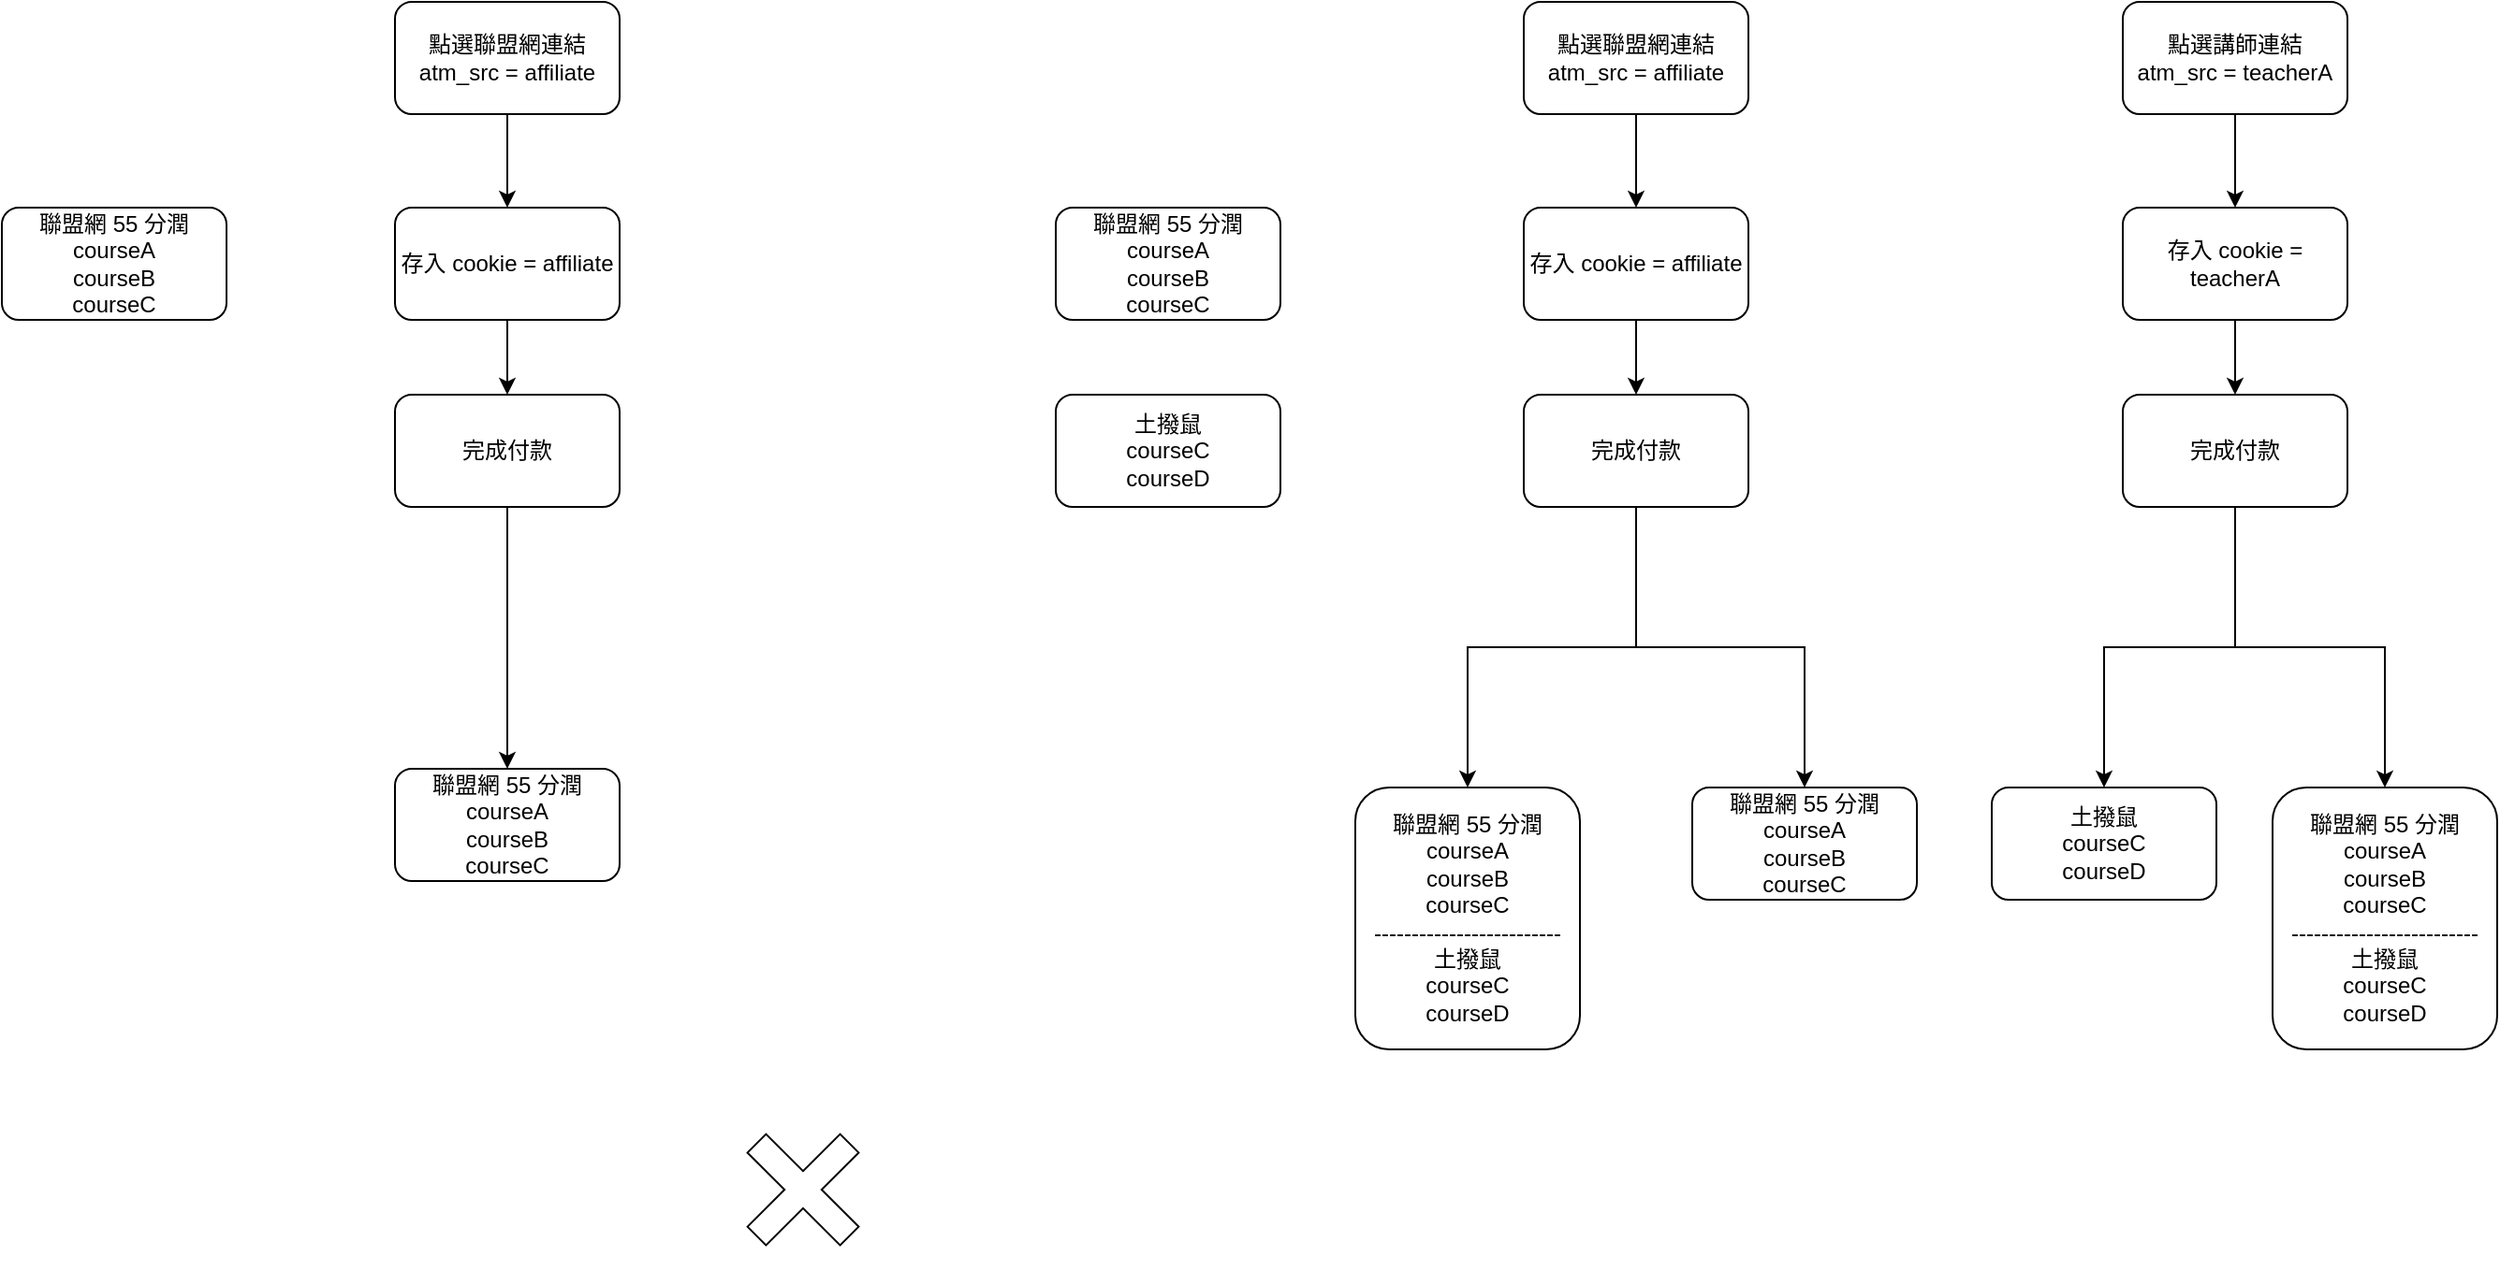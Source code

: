 <mxfile version="14.4.2" type="github">
  <diagram id="f0RSN88m8Pic7EO8OySR" name="Page-1">
    <mxGraphModel dx="2253" dy="923" grid="1" gridSize="10" guides="1" tooltips="1" connect="1" arrows="1" fold="1" page="1" pageScale="1" pageWidth="827" pageHeight="1169" math="0" shadow="0">
      <root>
        <mxCell id="0" />
        <mxCell id="1" parent="0" />
        <mxCell id="DkqRiTfdkSOThAQxRClu-7" style="edgeStyle=orthogonalEdgeStyle;rounded=0;orthogonalLoop=1;jettySize=auto;html=1;exitX=0.5;exitY=1;exitDx=0;exitDy=0;entryX=0.5;entryY=0;entryDx=0;entryDy=0;" edge="1" parent="1" source="DkqRiTfdkSOThAQxRClu-1" target="DkqRiTfdkSOThAQxRClu-3">
          <mxGeometry relative="1" as="geometry" />
        </mxCell>
        <mxCell id="DkqRiTfdkSOThAQxRClu-1" value="點選聯盟網連結&lt;br&gt;atm_src = affiliate" style="rounded=1;whiteSpace=wrap;html=1;" vertex="1" parent="1">
          <mxGeometry x="130" y="190" width="120" height="60" as="geometry" />
        </mxCell>
        <mxCell id="DkqRiTfdkSOThAQxRClu-8" style="edgeStyle=orthogonalEdgeStyle;rounded=0;orthogonalLoop=1;jettySize=auto;html=1;exitX=0.5;exitY=1;exitDx=0;exitDy=0;" edge="1" parent="1" source="DkqRiTfdkSOThAQxRClu-2" target="DkqRiTfdkSOThAQxRClu-4">
          <mxGeometry relative="1" as="geometry" />
        </mxCell>
        <mxCell id="DkqRiTfdkSOThAQxRClu-2" value="點選講師連結&lt;br&gt;atm_src = teacherA" style="rounded=1;whiteSpace=wrap;html=1;" vertex="1" parent="1">
          <mxGeometry x="450" y="190" width="120" height="60" as="geometry" />
        </mxCell>
        <mxCell id="DkqRiTfdkSOThAQxRClu-10" style="edgeStyle=orthogonalEdgeStyle;rounded=0;orthogonalLoop=1;jettySize=auto;html=1;exitX=0.5;exitY=1;exitDx=0;exitDy=0;entryX=0.5;entryY=0;entryDx=0;entryDy=0;" edge="1" parent="1" source="DkqRiTfdkSOThAQxRClu-3" target="DkqRiTfdkSOThAQxRClu-9">
          <mxGeometry relative="1" as="geometry" />
        </mxCell>
        <mxCell id="DkqRiTfdkSOThAQxRClu-3" value="存入 cookie = affiliate" style="rounded=1;whiteSpace=wrap;html=1;" vertex="1" parent="1">
          <mxGeometry x="130" y="300" width="120" height="60" as="geometry" />
        </mxCell>
        <mxCell id="DkqRiTfdkSOThAQxRClu-12" style="edgeStyle=orthogonalEdgeStyle;rounded=0;orthogonalLoop=1;jettySize=auto;html=1;exitX=0.5;exitY=1;exitDx=0;exitDy=0;entryX=0.5;entryY=0;entryDx=0;entryDy=0;" edge="1" parent="1" source="DkqRiTfdkSOThAQxRClu-4" target="DkqRiTfdkSOThAQxRClu-11">
          <mxGeometry relative="1" as="geometry" />
        </mxCell>
        <mxCell id="DkqRiTfdkSOThAQxRClu-4" value="存入 cookie = teacherA" style="rounded=1;whiteSpace=wrap;html=1;" vertex="1" parent="1">
          <mxGeometry x="450" y="300" width="120" height="60" as="geometry" />
        </mxCell>
        <mxCell id="DkqRiTfdkSOThAQxRClu-5" value="聯盟網 55 分潤&lt;br&gt;courseA&lt;br&gt;courseB&lt;br&gt;courseC" style="rounded=1;whiteSpace=wrap;html=1;" vertex="1" parent="1">
          <mxGeometry x="220" y="610" width="120" height="60" as="geometry" />
        </mxCell>
        <mxCell id="DkqRiTfdkSOThAQxRClu-6" value="土撥鼠&lt;br&gt;courseC&lt;br&gt;courseD" style="rounded=1;whiteSpace=wrap;html=1;" vertex="1" parent="1">
          <mxGeometry x="380" y="610" width="120" height="60" as="geometry" />
        </mxCell>
        <mxCell id="DkqRiTfdkSOThAQxRClu-15" style="edgeStyle=orthogonalEdgeStyle;rounded=0;orthogonalLoop=1;jettySize=auto;html=1;exitX=0.5;exitY=1;exitDx=0;exitDy=0;" edge="1" parent="1" source="DkqRiTfdkSOThAQxRClu-9" target="DkqRiTfdkSOThAQxRClu-5">
          <mxGeometry relative="1" as="geometry" />
        </mxCell>
        <mxCell id="DkqRiTfdkSOThAQxRClu-19" style="edgeStyle=orthogonalEdgeStyle;rounded=0;orthogonalLoop=1;jettySize=auto;html=1;exitX=0.5;exitY=1;exitDx=0;exitDy=0;" edge="1" parent="1" source="DkqRiTfdkSOThAQxRClu-9" target="DkqRiTfdkSOThAQxRClu-17">
          <mxGeometry relative="1" as="geometry" />
        </mxCell>
        <mxCell id="DkqRiTfdkSOThAQxRClu-9" value="完成付款" style="rounded=1;whiteSpace=wrap;html=1;" vertex="1" parent="1">
          <mxGeometry x="130" y="400" width="120" height="60" as="geometry" />
        </mxCell>
        <mxCell id="DkqRiTfdkSOThAQxRClu-20" style="edgeStyle=orthogonalEdgeStyle;rounded=0;orthogonalLoop=1;jettySize=auto;html=1;exitX=0.5;exitY=1;exitDx=0;exitDy=0;" edge="1" parent="1" source="DkqRiTfdkSOThAQxRClu-11" target="DkqRiTfdkSOThAQxRClu-6">
          <mxGeometry relative="1" as="geometry" />
        </mxCell>
        <mxCell id="DkqRiTfdkSOThAQxRClu-24" style="edgeStyle=orthogonalEdgeStyle;rounded=0;orthogonalLoop=1;jettySize=auto;html=1;exitX=0.5;exitY=1;exitDx=0;exitDy=0;" edge="1" parent="1" source="DkqRiTfdkSOThAQxRClu-11" target="DkqRiTfdkSOThAQxRClu-23">
          <mxGeometry relative="1" as="geometry" />
        </mxCell>
        <mxCell id="DkqRiTfdkSOThAQxRClu-11" value="完成付款" style="rounded=1;whiteSpace=wrap;html=1;" vertex="1" parent="1">
          <mxGeometry x="450" y="400" width="120" height="60" as="geometry" />
        </mxCell>
        <mxCell id="DkqRiTfdkSOThAQxRClu-17" value="聯盟網 55 分潤&lt;br&gt;courseA&lt;br&gt;courseB&lt;br&gt;courseC&lt;br&gt;-------------------------&lt;br&gt;土撥鼠&lt;br&gt;courseC&lt;br&gt;courseD" style="rounded=1;whiteSpace=wrap;html=1;" vertex="1" parent="1">
          <mxGeometry x="40" y="610" width="120" height="140" as="geometry" />
        </mxCell>
        <mxCell id="DkqRiTfdkSOThAQxRClu-23" value="聯盟網 55 分潤&lt;br&gt;courseA&lt;br&gt;courseB&lt;br&gt;courseC&lt;br&gt;-------------------------&lt;br&gt;土撥鼠&lt;br&gt;courseC&lt;br&gt;courseD" style="rounded=1;whiteSpace=wrap;html=1;" vertex="1" parent="1">
          <mxGeometry x="530" y="610" width="120" height="140" as="geometry" />
        </mxCell>
        <mxCell id="DkqRiTfdkSOThAQxRClu-25" value="聯盟網 55 分潤&lt;br&gt;courseA&lt;br&gt;courseB&lt;br&gt;courseC" style="rounded=1;whiteSpace=wrap;html=1;" vertex="1" parent="1">
          <mxGeometry x="-683" y="300" width="120" height="60" as="geometry" />
        </mxCell>
        <mxCell id="DkqRiTfdkSOThAQxRClu-26" value="土撥鼠&lt;br&gt;courseC&lt;br&gt;courseD" style="rounded=1;whiteSpace=wrap;html=1;" vertex="1" parent="1">
          <mxGeometry x="-120" y="400" width="120" height="60" as="geometry" />
        </mxCell>
        <mxCell id="DkqRiTfdkSOThAQxRClu-36" style="edgeStyle=orthogonalEdgeStyle;rounded=0;orthogonalLoop=1;jettySize=auto;html=1;exitX=0.5;exitY=1;exitDx=0;exitDy=0;entryX=0.5;entryY=0;entryDx=0;entryDy=0;" edge="1" parent="1" source="DkqRiTfdkSOThAQxRClu-37" target="DkqRiTfdkSOThAQxRClu-39">
          <mxGeometry relative="1" as="geometry" />
        </mxCell>
        <mxCell id="DkqRiTfdkSOThAQxRClu-37" value="點選聯盟網連結&lt;br&gt;atm_src = affiliate" style="rounded=1;whiteSpace=wrap;html=1;" vertex="1" parent="1">
          <mxGeometry x="-473" y="190" width="120" height="60" as="geometry" />
        </mxCell>
        <mxCell id="DkqRiTfdkSOThAQxRClu-38" style="edgeStyle=orthogonalEdgeStyle;rounded=0;orthogonalLoop=1;jettySize=auto;html=1;exitX=0.5;exitY=1;exitDx=0;exitDy=0;entryX=0.5;entryY=0;entryDx=0;entryDy=0;" edge="1" parent="1" source="DkqRiTfdkSOThAQxRClu-39" target="DkqRiTfdkSOThAQxRClu-43">
          <mxGeometry relative="1" as="geometry" />
        </mxCell>
        <mxCell id="DkqRiTfdkSOThAQxRClu-39" value="存入 cookie = affiliate" style="rounded=1;whiteSpace=wrap;html=1;" vertex="1" parent="1">
          <mxGeometry x="-473" y="300" width="120" height="60" as="geometry" />
        </mxCell>
        <mxCell id="DkqRiTfdkSOThAQxRClu-40" value="聯盟網 55 分潤&lt;br&gt;courseA&lt;br&gt;courseB&lt;br&gt;courseC" style="rounded=1;whiteSpace=wrap;html=1;" vertex="1" parent="1">
          <mxGeometry x="-473" y="600" width="120" height="60" as="geometry" />
        </mxCell>
        <mxCell id="DkqRiTfdkSOThAQxRClu-41" style="edgeStyle=orthogonalEdgeStyle;rounded=0;orthogonalLoop=1;jettySize=auto;html=1;exitX=0.5;exitY=1;exitDx=0;exitDy=0;" edge="1" parent="1" source="DkqRiTfdkSOThAQxRClu-43" target="DkqRiTfdkSOThAQxRClu-40">
          <mxGeometry relative="1" as="geometry" />
        </mxCell>
        <mxCell id="DkqRiTfdkSOThAQxRClu-43" value="完成付款" style="rounded=1;whiteSpace=wrap;html=1;" vertex="1" parent="1">
          <mxGeometry x="-473" y="400" width="120" height="60" as="geometry" />
        </mxCell>
        <mxCell id="DkqRiTfdkSOThAQxRClu-45" value="聯盟網 55 分潤&lt;br&gt;courseA&lt;br&gt;courseB&lt;br&gt;courseC" style="rounded=1;whiteSpace=wrap;html=1;" vertex="1" parent="1">
          <mxGeometry x="-120" y="300" width="120" height="60" as="geometry" />
        </mxCell>
        <mxCell id="DkqRiTfdkSOThAQxRClu-46" value="" style="shape=cross;whiteSpace=wrap;html=1;rotation=-45;" vertex="1" parent="1">
          <mxGeometry x="-290" y="790" width="70" height="70" as="geometry" />
        </mxCell>
      </root>
    </mxGraphModel>
  </diagram>
</mxfile>
